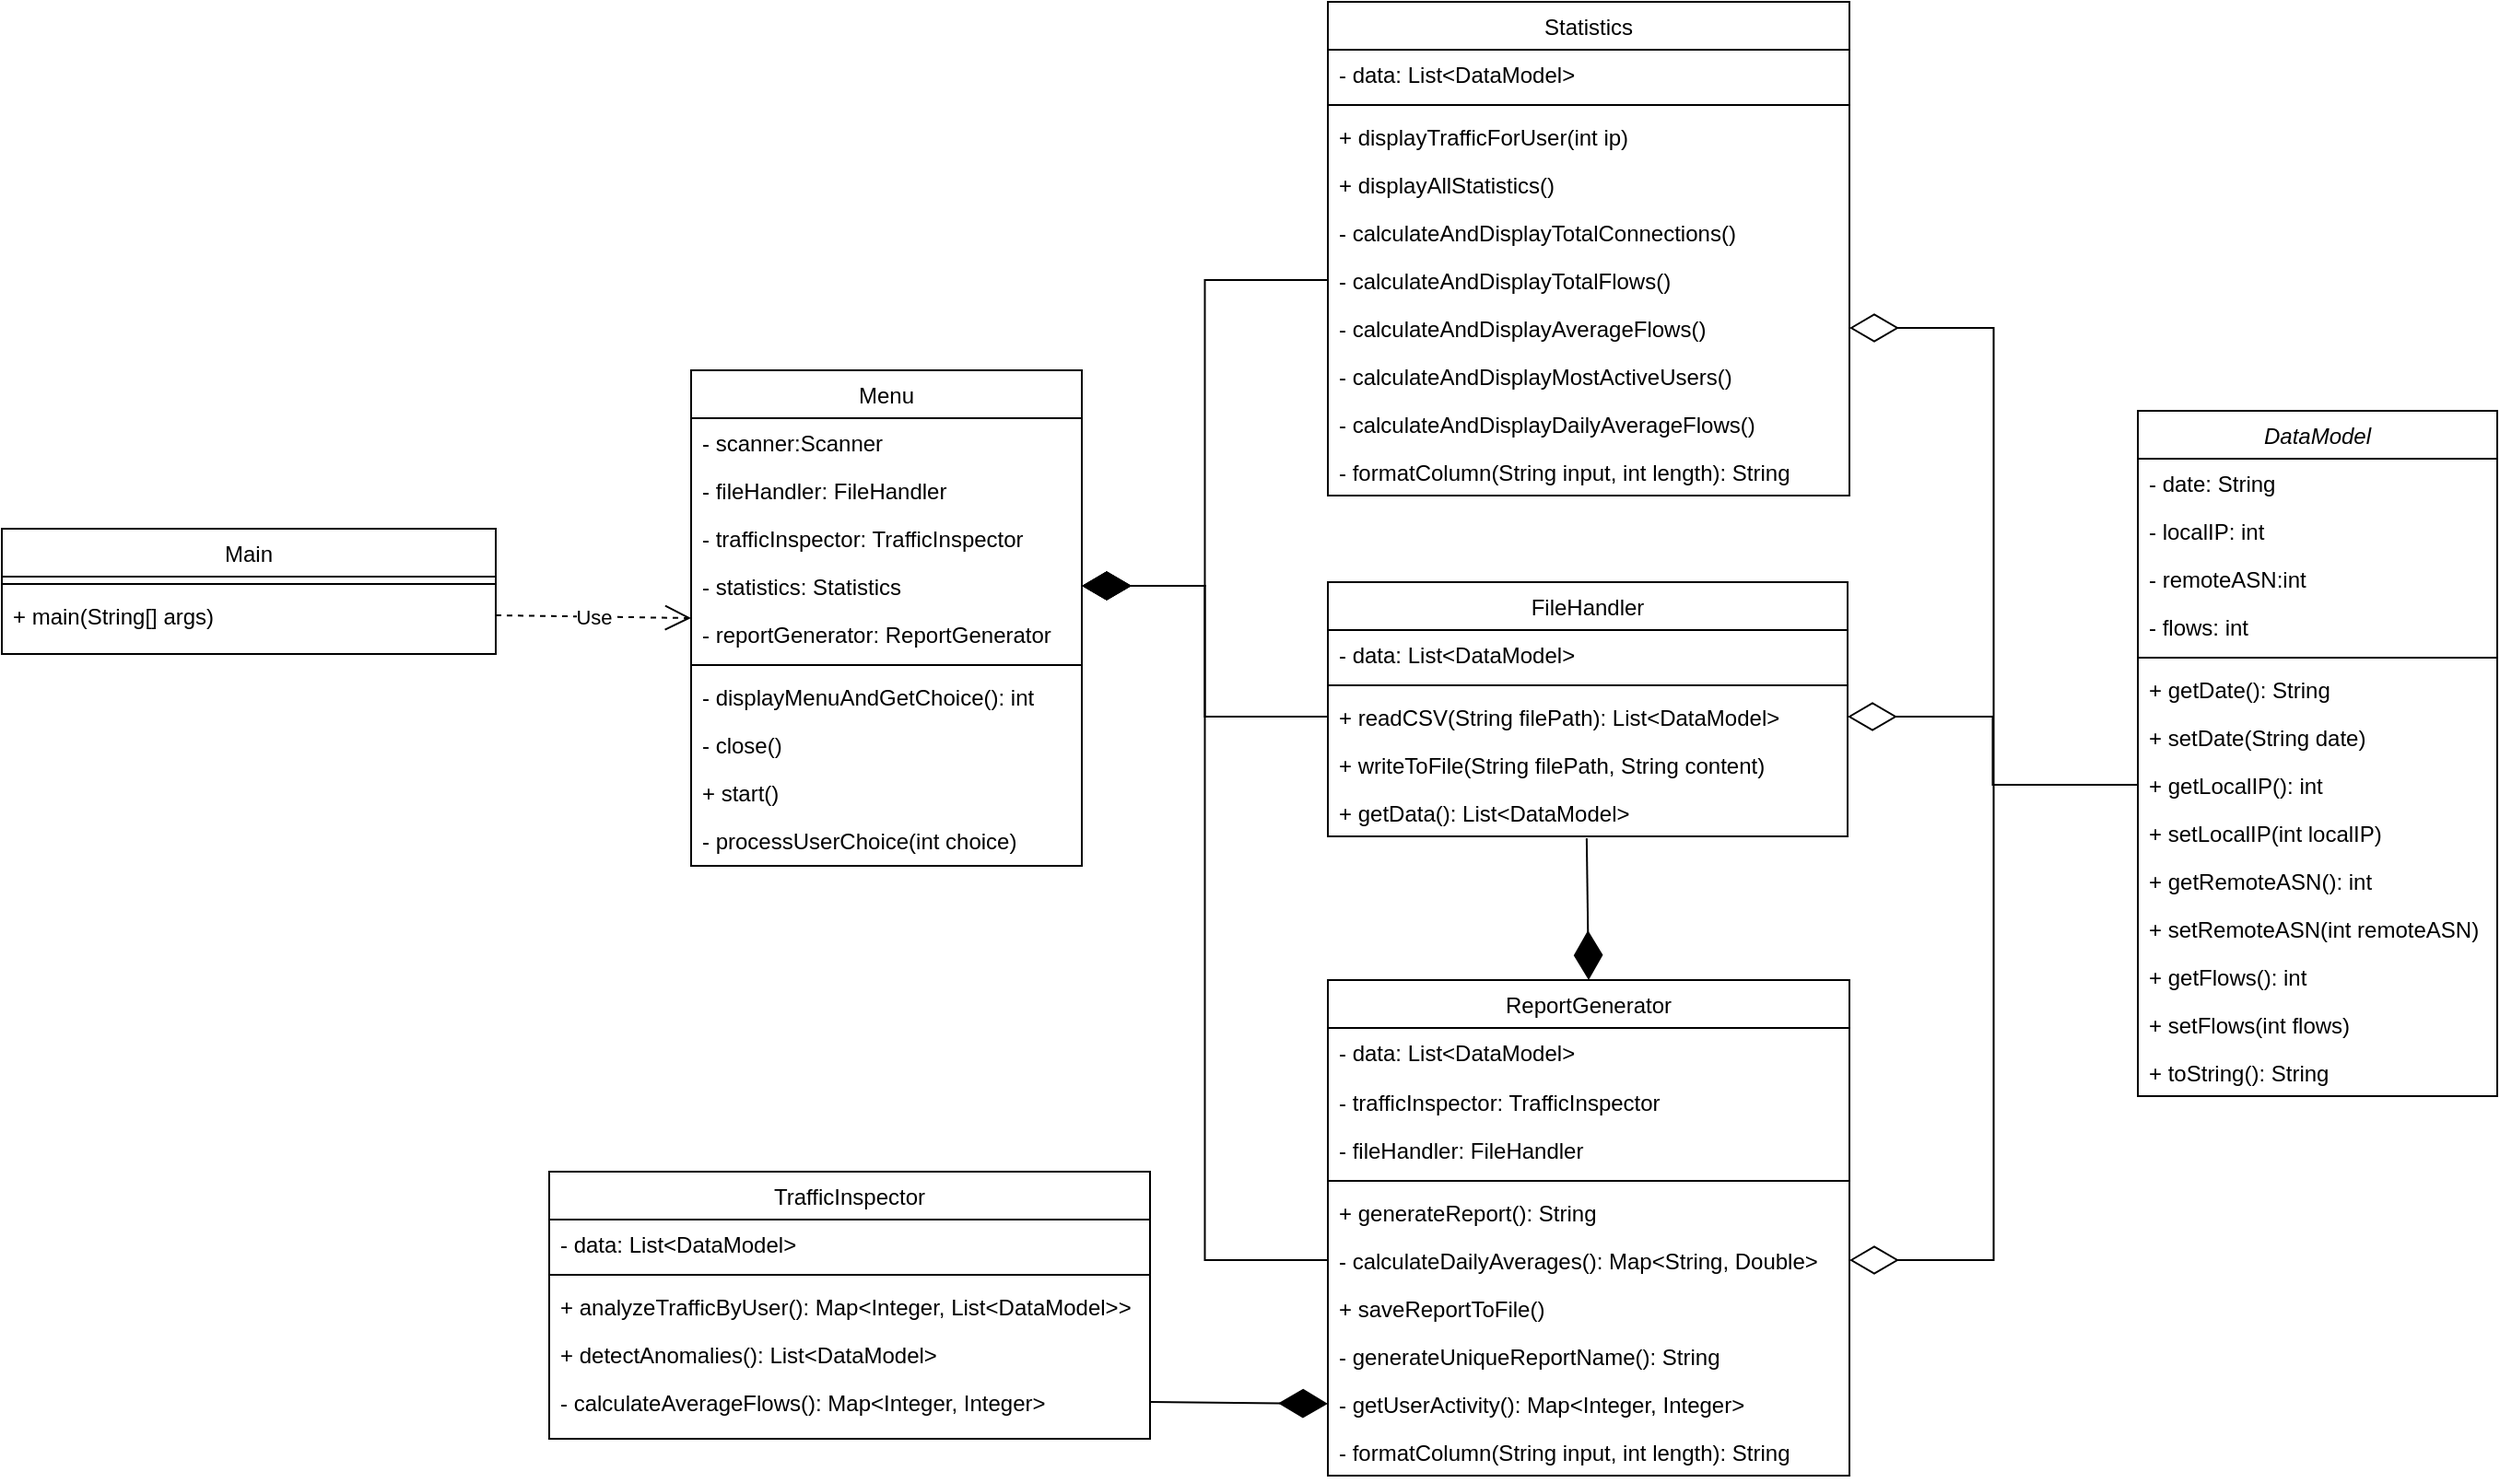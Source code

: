 <mxfile version="22.1.19" type="device" pages="3">
  <diagram id="C5RBs43oDa-KdzZeNtuy" name="class-diagram">
    <mxGraphModel dx="1834" dy="800" grid="0" gridSize="10" guides="1" tooltips="1" connect="1" arrows="1" fold="1" page="0" pageScale="1" pageWidth="1200" pageHeight="1920" math="0" shadow="0">
      <root>
        <mxCell id="WIyWlLk6GJQsqaUBKTNV-0" />
        <mxCell id="WIyWlLk6GJQsqaUBKTNV-1" parent="WIyWlLk6GJQsqaUBKTNV-0" />
        <mxCell id="zkfFHV4jXpPFQw0GAbJ--0" value="DataModel" style="swimlane;fontStyle=2;align=center;verticalAlign=top;childLayout=stackLayout;horizontal=1;startSize=26;horizontalStack=0;resizeParent=1;resizeLast=0;collapsible=1;marginBottom=0;rounded=0;shadow=0;strokeWidth=1;" parent="WIyWlLk6GJQsqaUBKTNV-1" vertex="1">
          <mxGeometry x="1101" y="236" width="195" height="372" as="geometry">
            <mxRectangle x="230" y="140" width="160" height="26" as="alternateBounds" />
          </mxGeometry>
        </mxCell>
        <mxCell id="zkfFHV4jXpPFQw0GAbJ--1" value="- date: String " style="text;align=left;verticalAlign=top;spacingLeft=4;spacingRight=4;overflow=hidden;rotatable=0;points=[[0,0.5],[1,0.5]];portConstraint=eastwest;" parent="zkfFHV4jXpPFQw0GAbJ--0" vertex="1">
          <mxGeometry y="26" width="195" height="26" as="geometry" />
        </mxCell>
        <mxCell id="zkfFHV4jXpPFQw0GAbJ--2" value="- localIP: int" style="text;align=left;verticalAlign=top;spacingLeft=4;spacingRight=4;overflow=hidden;rotatable=0;points=[[0,0.5],[1,0.5]];portConstraint=eastwest;rounded=0;shadow=0;html=0;" parent="zkfFHV4jXpPFQw0GAbJ--0" vertex="1">
          <mxGeometry y="52" width="195" height="26" as="geometry" />
        </mxCell>
        <mxCell id="zkfFHV4jXpPFQw0GAbJ--3" value="- remoteASN:int" style="text;align=left;verticalAlign=top;spacingLeft=4;spacingRight=4;overflow=hidden;rotatable=0;points=[[0,0.5],[1,0.5]];portConstraint=eastwest;rounded=0;shadow=0;html=0;" parent="zkfFHV4jXpPFQw0GAbJ--0" vertex="1">
          <mxGeometry y="78" width="195" height="26" as="geometry" />
        </mxCell>
        <mxCell id="Ccrandtp2TTiKyX_aEyz-0" value="- flows: int " style="text;align=left;verticalAlign=top;spacingLeft=4;spacingRight=4;overflow=hidden;rotatable=0;points=[[0,0.5],[1,0.5]];portConstraint=eastwest;rounded=0;shadow=0;html=0;" vertex="1" parent="zkfFHV4jXpPFQw0GAbJ--0">
          <mxGeometry y="104" width="195" height="26" as="geometry" />
        </mxCell>
        <mxCell id="zkfFHV4jXpPFQw0GAbJ--4" value="" style="line;html=1;strokeWidth=1;align=left;verticalAlign=middle;spacingTop=-1;spacingLeft=3;spacingRight=3;rotatable=0;labelPosition=right;points=[];portConstraint=eastwest;" parent="zkfFHV4jXpPFQw0GAbJ--0" vertex="1">
          <mxGeometry y="130" width="195" height="8" as="geometry" />
        </mxCell>
        <mxCell id="zkfFHV4jXpPFQw0GAbJ--5" value="+ getDate(): String" style="text;align=left;verticalAlign=top;spacingLeft=4;spacingRight=4;overflow=hidden;rotatable=0;points=[[0,0.5],[1,0.5]];portConstraint=eastwest;" parent="zkfFHV4jXpPFQw0GAbJ--0" vertex="1">
          <mxGeometry y="138" width="195" height="26" as="geometry" />
        </mxCell>
        <mxCell id="Ccrandtp2TTiKyX_aEyz-1" value="+ setDate(String date)" style="text;align=left;verticalAlign=top;spacingLeft=4;spacingRight=4;overflow=hidden;rotatable=0;points=[[0,0.5],[1,0.5]];portConstraint=eastwest;" vertex="1" parent="zkfFHV4jXpPFQw0GAbJ--0">
          <mxGeometry y="164" width="195" height="26" as="geometry" />
        </mxCell>
        <mxCell id="Ccrandtp2TTiKyX_aEyz-2" value="+ getLocalIP(): int" style="text;align=left;verticalAlign=top;spacingLeft=4;spacingRight=4;overflow=hidden;rotatable=0;points=[[0,0.5],[1,0.5]];portConstraint=eastwest;" vertex="1" parent="zkfFHV4jXpPFQw0GAbJ--0">
          <mxGeometry y="190" width="195" height="26" as="geometry" />
        </mxCell>
        <mxCell id="Ccrandtp2TTiKyX_aEyz-3" value="+ setLocalIP(int localIP)" style="text;align=left;verticalAlign=top;spacingLeft=4;spacingRight=4;overflow=hidden;rotatable=0;points=[[0,0.5],[1,0.5]];portConstraint=eastwest;" vertex="1" parent="zkfFHV4jXpPFQw0GAbJ--0">
          <mxGeometry y="216" width="195" height="26" as="geometry" />
        </mxCell>
        <mxCell id="Ccrandtp2TTiKyX_aEyz-4" value="+ getRemoteASN(): int" style="text;align=left;verticalAlign=top;spacingLeft=4;spacingRight=4;overflow=hidden;rotatable=0;points=[[0,0.5],[1,0.5]];portConstraint=eastwest;" vertex="1" parent="zkfFHV4jXpPFQw0GAbJ--0">
          <mxGeometry y="242" width="195" height="26" as="geometry" />
        </mxCell>
        <mxCell id="Ccrandtp2TTiKyX_aEyz-5" value="+ setRemoteASN(int remoteASN)" style="text;align=left;verticalAlign=top;spacingLeft=4;spacingRight=4;overflow=hidden;rotatable=0;points=[[0,0.5],[1,0.5]];portConstraint=eastwest;" vertex="1" parent="zkfFHV4jXpPFQw0GAbJ--0">
          <mxGeometry y="268" width="195" height="26" as="geometry" />
        </mxCell>
        <mxCell id="Ccrandtp2TTiKyX_aEyz-6" value="+ getFlows(): int" style="text;align=left;verticalAlign=top;spacingLeft=4;spacingRight=4;overflow=hidden;rotatable=0;points=[[0,0.5],[1,0.5]];portConstraint=eastwest;" vertex="1" parent="zkfFHV4jXpPFQw0GAbJ--0">
          <mxGeometry y="294" width="195" height="26" as="geometry" />
        </mxCell>
        <mxCell id="Ccrandtp2TTiKyX_aEyz-7" value="+ setFlows(int flows)" style="text;align=left;verticalAlign=top;spacingLeft=4;spacingRight=4;overflow=hidden;rotatable=0;points=[[0,0.5],[1,0.5]];portConstraint=eastwest;" vertex="1" parent="zkfFHV4jXpPFQw0GAbJ--0">
          <mxGeometry y="320" width="195" height="26" as="geometry" />
        </mxCell>
        <mxCell id="Ccrandtp2TTiKyX_aEyz-8" value="+ toString(): String" style="text;align=left;verticalAlign=top;spacingLeft=4;spacingRight=4;overflow=hidden;rotatable=0;points=[[0,0.5],[1,0.5]];portConstraint=eastwest;" vertex="1" parent="zkfFHV4jXpPFQw0GAbJ--0">
          <mxGeometry y="346" width="195" height="26" as="geometry" />
        </mxCell>
        <mxCell id="zkfFHV4jXpPFQw0GAbJ--6" value="Statistics" style="swimlane;fontStyle=0;align=center;verticalAlign=top;childLayout=stackLayout;horizontal=1;startSize=26;horizontalStack=0;resizeParent=1;resizeLast=0;collapsible=1;marginBottom=0;rounded=0;shadow=0;strokeWidth=1;" parent="WIyWlLk6GJQsqaUBKTNV-1" vertex="1">
          <mxGeometry x="661.5" y="14" width="283" height="268" as="geometry">
            <mxRectangle x="130" y="380" width="160" height="26" as="alternateBounds" />
          </mxGeometry>
        </mxCell>
        <mxCell id="zkfFHV4jXpPFQw0GAbJ--7" value="- data: List&lt;DataModel&gt;" style="text;align=left;verticalAlign=top;spacingLeft=4;spacingRight=4;overflow=hidden;rotatable=0;points=[[0,0.5],[1,0.5]];portConstraint=eastwest;" parent="zkfFHV4jXpPFQw0GAbJ--6" vertex="1">
          <mxGeometry y="26" width="283" height="26" as="geometry" />
        </mxCell>
        <mxCell id="zkfFHV4jXpPFQw0GAbJ--9" value="" style="line;html=1;strokeWidth=1;align=left;verticalAlign=middle;spacingTop=-1;spacingLeft=3;spacingRight=3;rotatable=0;labelPosition=right;points=[];portConstraint=eastwest;" parent="zkfFHV4jXpPFQw0GAbJ--6" vertex="1">
          <mxGeometry y="52" width="283" height="8" as="geometry" />
        </mxCell>
        <mxCell id="zkfFHV4jXpPFQw0GAbJ--10" value="+ displayTrafficForUser(int ip)" style="text;align=left;verticalAlign=top;spacingLeft=4;spacingRight=4;overflow=hidden;rotatable=0;points=[[0,0.5],[1,0.5]];portConstraint=eastwest;fontStyle=0" parent="zkfFHV4jXpPFQw0GAbJ--6" vertex="1">
          <mxGeometry y="60" width="283" height="26" as="geometry" />
        </mxCell>
        <mxCell id="zkfFHV4jXpPFQw0GAbJ--11" value="+ displayAllStatistics()" style="text;align=left;verticalAlign=top;spacingLeft=4;spacingRight=4;overflow=hidden;rotatable=0;points=[[0,0.5],[1,0.5]];portConstraint=eastwest;" parent="zkfFHV4jXpPFQw0GAbJ--6" vertex="1">
          <mxGeometry y="86" width="283" height="26" as="geometry" />
        </mxCell>
        <mxCell id="Ccrandtp2TTiKyX_aEyz-19" value="- calculateAndDisplayTotalConnections()" style="text;align=left;verticalAlign=top;spacingLeft=4;spacingRight=4;overflow=hidden;rotatable=0;points=[[0,0.5],[1,0.5]];portConstraint=eastwest;" vertex="1" parent="zkfFHV4jXpPFQw0GAbJ--6">
          <mxGeometry y="112" width="283" height="26" as="geometry" />
        </mxCell>
        <mxCell id="Ccrandtp2TTiKyX_aEyz-20" value="- calculateAndDisplayTotalFlows()" style="text;align=left;verticalAlign=top;spacingLeft=4;spacingRight=4;overflow=hidden;rotatable=0;points=[[0,0.5],[1,0.5]];portConstraint=eastwest;" vertex="1" parent="zkfFHV4jXpPFQw0GAbJ--6">
          <mxGeometry y="138" width="283" height="26" as="geometry" />
        </mxCell>
        <mxCell id="Ccrandtp2TTiKyX_aEyz-21" value="- calculateAndDisplayAverageFlows()" style="text;align=left;verticalAlign=top;spacingLeft=4;spacingRight=4;overflow=hidden;rotatable=0;points=[[0,0.5],[1,0.5]];portConstraint=eastwest;" vertex="1" parent="zkfFHV4jXpPFQw0GAbJ--6">
          <mxGeometry y="164" width="283" height="26" as="geometry" />
        </mxCell>
        <mxCell id="Ccrandtp2TTiKyX_aEyz-22" value="- calculateAndDisplayMostActiveUsers()" style="text;align=left;verticalAlign=top;spacingLeft=4;spacingRight=4;overflow=hidden;rotatable=0;points=[[0,0.5],[1,0.5]];portConstraint=eastwest;" vertex="1" parent="zkfFHV4jXpPFQw0GAbJ--6">
          <mxGeometry y="190" width="283" height="26" as="geometry" />
        </mxCell>
        <mxCell id="Ccrandtp2TTiKyX_aEyz-33" value="- calculateAndDisplayDailyAverageFlows()" style="text;align=left;verticalAlign=top;spacingLeft=4;spacingRight=4;overflow=hidden;rotatable=0;points=[[0,0.5],[1,0.5]];portConstraint=eastwest;" vertex="1" parent="zkfFHV4jXpPFQw0GAbJ--6">
          <mxGeometry y="216" width="283" height="26" as="geometry" />
        </mxCell>
        <mxCell id="Ccrandtp2TTiKyX_aEyz-34" value="- formatColumn(String input, int length): String" style="text;align=left;verticalAlign=top;spacingLeft=4;spacingRight=4;overflow=hidden;rotatable=0;points=[[0,0.5],[1,0.5]];portConstraint=eastwest;" vertex="1" parent="zkfFHV4jXpPFQw0GAbJ--6">
          <mxGeometry y="242" width="283" height="26" as="geometry" />
        </mxCell>
        <mxCell id="zkfFHV4jXpPFQw0GAbJ--17" value="Main" style="swimlane;fontStyle=0;align=center;verticalAlign=top;childLayout=stackLayout;horizontal=1;startSize=26;horizontalStack=0;resizeParent=1;resizeLast=0;collapsible=1;marginBottom=0;rounded=0;shadow=0;strokeWidth=1;" parent="WIyWlLk6GJQsqaUBKTNV-1" vertex="1">
          <mxGeometry x="-58" y="300" width="268" height="68" as="geometry">
            <mxRectangle x="550" y="140" width="160" height="26" as="alternateBounds" />
          </mxGeometry>
        </mxCell>
        <mxCell id="zkfFHV4jXpPFQw0GAbJ--23" value="" style="line;html=1;strokeWidth=1;align=left;verticalAlign=middle;spacingTop=-1;spacingLeft=3;spacingRight=3;rotatable=0;labelPosition=right;points=[];portConstraint=eastwest;" parent="zkfFHV4jXpPFQw0GAbJ--17" vertex="1">
          <mxGeometry y="26" width="268" height="8" as="geometry" />
        </mxCell>
        <mxCell id="zkfFHV4jXpPFQw0GAbJ--24" value="+ main(String[] args)" style="text;align=left;verticalAlign=top;spacingLeft=4;spacingRight=4;overflow=hidden;rotatable=0;points=[[0,0.5],[1,0.5]];portConstraint=eastwest;" parent="zkfFHV4jXpPFQw0GAbJ--17" vertex="1">
          <mxGeometry y="34" width="268" height="26" as="geometry" />
        </mxCell>
        <mxCell id="Ccrandtp2TTiKyX_aEyz-9" value="FileHandler" style="swimlane;fontStyle=0;align=center;verticalAlign=top;childLayout=stackLayout;horizontal=1;startSize=26;horizontalStack=0;resizeParent=1;resizeLast=0;collapsible=1;marginBottom=0;rounded=0;shadow=0;strokeWidth=1;" vertex="1" parent="WIyWlLk6GJQsqaUBKTNV-1">
          <mxGeometry x="661.5" y="329" width="282" height="138" as="geometry">
            <mxRectangle x="550" y="140" width="160" height="26" as="alternateBounds" />
          </mxGeometry>
        </mxCell>
        <mxCell id="Ccrandtp2TTiKyX_aEyz-63" value="- data: List&lt;DataModel&gt;" style="text;align=left;verticalAlign=top;spacingLeft=4;spacingRight=4;overflow=hidden;rotatable=0;points=[[0,0.5],[1,0.5]];portConstraint=eastwest;" vertex="1" parent="Ccrandtp2TTiKyX_aEyz-9">
          <mxGeometry y="26" width="282" height="26" as="geometry" />
        </mxCell>
        <mxCell id="Ccrandtp2TTiKyX_aEyz-10" value="" style="line;html=1;strokeWidth=1;align=left;verticalAlign=middle;spacingTop=-1;spacingLeft=3;spacingRight=3;rotatable=0;labelPosition=right;points=[];portConstraint=eastwest;" vertex="1" parent="Ccrandtp2TTiKyX_aEyz-9">
          <mxGeometry y="52" width="282" height="8" as="geometry" />
        </mxCell>
        <mxCell id="Ccrandtp2TTiKyX_aEyz-11" value="+ readCSV(String filePath): List&lt;DataModel&gt;" style="text;align=left;verticalAlign=top;spacingLeft=4;spacingRight=4;overflow=hidden;rotatable=0;points=[[0,0.5],[1,0.5]];portConstraint=eastwest;" vertex="1" parent="Ccrandtp2TTiKyX_aEyz-9">
          <mxGeometry y="60" width="282" height="26" as="geometry" />
        </mxCell>
        <mxCell id="Ccrandtp2TTiKyX_aEyz-12" value="+ writeToFile(String filePath, String content)" style="text;align=left;verticalAlign=top;spacingLeft=4;spacingRight=4;overflow=hidden;rotatable=0;points=[[0,0.5],[1,0.5]];portConstraint=eastwest;" vertex="1" parent="Ccrandtp2TTiKyX_aEyz-9">
          <mxGeometry y="86" width="282" height="26" as="geometry" />
        </mxCell>
        <mxCell id="Ccrandtp2TTiKyX_aEyz-64" value="+ getData(): List&lt;DataModel&gt;" style="text;align=left;verticalAlign=top;spacingLeft=4;spacingRight=4;overflow=hidden;rotatable=0;points=[[0,0.5],[1,0.5]];portConstraint=eastwest;" vertex="1" parent="Ccrandtp2TTiKyX_aEyz-9">
          <mxGeometry y="112" width="282" height="26" as="geometry" />
        </mxCell>
        <mxCell id="Ccrandtp2TTiKyX_aEyz-13" value="Menu" style="swimlane;fontStyle=0;align=center;verticalAlign=top;childLayout=stackLayout;horizontal=1;startSize=26;horizontalStack=0;resizeParent=1;resizeLast=0;collapsible=1;marginBottom=0;rounded=0;shadow=0;strokeWidth=1;" vertex="1" parent="WIyWlLk6GJQsqaUBKTNV-1">
          <mxGeometry x="316" y="214" width="212" height="269" as="geometry">
            <mxRectangle x="130" y="380" width="160" height="26" as="alternateBounds" />
          </mxGeometry>
        </mxCell>
        <mxCell id="Ccrandtp2TTiKyX_aEyz-14" value="- scanner:Scanner" style="text;align=left;verticalAlign=top;spacingLeft=4;spacingRight=4;overflow=hidden;rotatable=0;points=[[0,0.5],[1,0.5]];portConstraint=eastwest;" vertex="1" parent="Ccrandtp2TTiKyX_aEyz-13">
          <mxGeometry y="26" width="212" height="26" as="geometry" />
        </mxCell>
        <mxCell id="Ccrandtp2TTiKyX_aEyz-51" value="- fileHandler: FileHandler" style="text;align=left;verticalAlign=top;spacingLeft=4;spacingRight=4;overflow=hidden;rotatable=0;points=[[0,0.5],[1,0.5]];portConstraint=eastwest;" vertex="1" parent="Ccrandtp2TTiKyX_aEyz-13">
          <mxGeometry y="52" width="212" height="26" as="geometry" />
        </mxCell>
        <mxCell id="Ccrandtp2TTiKyX_aEyz-53" value="- trafficInspector: TrafficInspector" style="text;align=left;verticalAlign=top;spacingLeft=4;spacingRight=4;overflow=hidden;rotatable=0;points=[[0,0.5],[1,0.5]];portConstraint=eastwest;" vertex="1" parent="Ccrandtp2TTiKyX_aEyz-13">
          <mxGeometry y="78" width="212" height="26" as="geometry" />
        </mxCell>
        <mxCell id="Ccrandtp2TTiKyX_aEyz-54" value="- statistics: Statistics" style="text;align=left;verticalAlign=top;spacingLeft=4;spacingRight=4;overflow=hidden;rotatable=0;points=[[0,0.5],[1,0.5]];portConstraint=eastwest;" vertex="1" parent="Ccrandtp2TTiKyX_aEyz-13">
          <mxGeometry y="104" width="212" height="26" as="geometry" />
        </mxCell>
        <mxCell id="Ccrandtp2TTiKyX_aEyz-55" value="- reportGenerator: ReportGenerator " style="text;align=left;verticalAlign=top;spacingLeft=4;spacingRight=4;overflow=hidden;rotatable=0;points=[[0,0.5],[1,0.5]];portConstraint=eastwest;" vertex="1" parent="Ccrandtp2TTiKyX_aEyz-13">
          <mxGeometry y="130" width="212" height="26" as="geometry" />
        </mxCell>
        <mxCell id="Ccrandtp2TTiKyX_aEyz-15" value="" style="line;html=1;strokeWidth=1;align=left;verticalAlign=middle;spacingTop=-1;spacingLeft=3;spacingRight=3;rotatable=0;labelPosition=right;points=[];portConstraint=eastwest;" vertex="1" parent="Ccrandtp2TTiKyX_aEyz-13">
          <mxGeometry y="156" width="212" height="8" as="geometry" />
        </mxCell>
        <mxCell id="Ccrandtp2TTiKyX_aEyz-16" value="- displayMenuAndGetChoice(): int" style="text;align=left;verticalAlign=top;spacingLeft=4;spacingRight=4;overflow=hidden;rotatable=0;points=[[0,0.5],[1,0.5]];portConstraint=eastwest;fontStyle=0" vertex="1" parent="Ccrandtp2TTiKyX_aEyz-13">
          <mxGeometry y="164" width="212" height="26" as="geometry" />
        </mxCell>
        <mxCell id="Ccrandtp2TTiKyX_aEyz-17" value="- close()" style="text;align=left;verticalAlign=top;spacingLeft=4;spacingRight=4;overflow=hidden;rotatable=0;points=[[0,0.5],[1,0.5]];portConstraint=eastwest;" vertex="1" parent="Ccrandtp2TTiKyX_aEyz-13">
          <mxGeometry y="190" width="212" height="26" as="geometry" />
        </mxCell>
        <mxCell id="Ccrandtp2TTiKyX_aEyz-56" value="+ start()" style="text;align=left;verticalAlign=top;spacingLeft=4;spacingRight=4;overflow=hidden;rotatable=0;points=[[0,0.5],[1,0.5]];portConstraint=eastwest;" vertex="1" parent="Ccrandtp2TTiKyX_aEyz-13">
          <mxGeometry y="216" width="212" height="26" as="geometry" />
        </mxCell>
        <mxCell id="Ccrandtp2TTiKyX_aEyz-57" value="- processUserChoice(int choice)" style="text;align=left;verticalAlign=top;spacingLeft=4;spacingRight=4;overflow=hidden;rotatable=0;points=[[0,0.5],[1,0.5]];portConstraint=eastwest;" vertex="1" parent="Ccrandtp2TTiKyX_aEyz-13">
          <mxGeometry y="242" width="212" height="26" as="geometry" />
        </mxCell>
        <mxCell id="Ccrandtp2TTiKyX_aEyz-23" value="ReportGenerator" style="swimlane;fontStyle=0;align=center;verticalAlign=top;childLayout=stackLayout;horizontal=1;startSize=26;horizontalStack=0;resizeParent=1;resizeLast=0;collapsible=1;marginBottom=0;rounded=0;shadow=0;strokeWidth=1;" vertex="1" parent="WIyWlLk6GJQsqaUBKTNV-1">
          <mxGeometry x="661.5" y="545" width="283" height="269" as="geometry">
            <mxRectangle x="130" y="380" width="160" height="26" as="alternateBounds" />
          </mxGeometry>
        </mxCell>
        <mxCell id="Ccrandtp2TTiKyX_aEyz-24" value="- data: List&lt;DataModel&gt;" style="text;align=left;verticalAlign=top;spacingLeft=4;spacingRight=4;overflow=hidden;rotatable=0;points=[[0,0.5],[1,0.5]];portConstraint=eastwest;" vertex="1" parent="Ccrandtp2TTiKyX_aEyz-23">
          <mxGeometry y="26" width="283" height="27" as="geometry" />
        </mxCell>
        <mxCell id="Ccrandtp2TTiKyX_aEyz-25" value="- trafficInspector: TrafficInspector " style="text;align=left;verticalAlign=top;spacingLeft=4;spacingRight=4;overflow=hidden;rotatable=0;points=[[0,0.5],[1,0.5]];portConstraint=eastwest;" vertex="1" parent="Ccrandtp2TTiKyX_aEyz-23">
          <mxGeometry y="53" width="283" height="26" as="geometry" />
        </mxCell>
        <mxCell id="Ccrandtp2TTiKyX_aEyz-66" value="- fileHandler: FileHandler" style="text;align=left;verticalAlign=top;spacingLeft=4;spacingRight=4;overflow=hidden;rotatable=0;points=[[0,0.5],[1,0.5]];portConstraint=eastwest;" vertex="1" parent="Ccrandtp2TTiKyX_aEyz-23">
          <mxGeometry y="79" width="283" height="26" as="geometry" />
        </mxCell>
        <mxCell id="Ccrandtp2TTiKyX_aEyz-26" value="" style="line;html=1;strokeWidth=1;align=left;verticalAlign=middle;spacingTop=-1;spacingLeft=3;spacingRight=3;rotatable=0;labelPosition=right;points=[];portConstraint=eastwest;" vertex="1" parent="Ccrandtp2TTiKyX_aEyz-23">
          <mxGeometry y="105" width="283" height="8" as="geometry" />
        </mxCell>
        <mxCell id="Ccrandtp2TTiKyX_aEyz-27" value="+ generateReport(): String" style="text;align=left;verticalAlign=top;spacingLeft=4;spacingRight=4;overflow=hidden;rotatable=0;points=[[0,0.5],[1,0.5]];portConstraint=eastwest;fontStyle=0" vertex="1" parent="Ccrandtp2TTiKyX_aEyz-23">
          <mxGeometry y="113" width="283" height="26" as="geometry" />
        </mxCell>
        <mxCell id="Ccrandtp2TTiKyX_aEyz-28" value="- calculateDailyAverages(): Map&lt;String, Double&gt;" style="text;align=left;verticalAlign=top;spacingLeft=4;spacingRight=4;overflow=hidden;rotatable=0;points=[[0,0.5],[1,0.5]];portConstraint=eastwest;" vertex="1" parent="Ccrandtp2TTiKyX_aEyz-23">
          <mxGeometry y="139" width="283" height="26" as="geometry" />
        </mxCell>
        <mxCell id="Ccrandtp2TTiKyX_aEyz-29" value="+ saveReportToFile()" style="text;align=left;verticalAlign=top;spacingLeft=4;spacingRight=4;overflow=hidden;rotatable=0;points=[[0,0.5],[1,0.5]];portConstraint=eastwest;" vertex="1" parent="Ccrandtp2TTiKyX_aEyz-23">
          <mxGeometry y="165" width="283" height="26" as="geometry" />
        </mxCell>
        <mxCell id="Ccrandtp2TTiKyX_aEyz-30" value="- generateUniqueReportName(): String" style="text;align=left;verticalAlign=top;spacingLeft=4;spacingRight=4;overflow=hidden;rotatable=0;points=[[0,0.5],[1,0.5]];portConstraint=eastwest;" vertex="1" parent="Ccrandtp2TTiKyX_aEyz-23">
          <mxGeometry y="191" width="283" height="26" as="geometry" />
        </mxCell>
        <mxCell id="Ccrandtp2TTiKyX_aEyz-31" value="- getUserActivity(): Map&lt;Integer, Integer&gt;" style="text;align=left;verticalAlign=top;spacingLeft=4;spacingRight=4;overflow=hidden;rotatable=0;points=[[0,0.5],[1,0.5]];portConstraint=eastwest;" vertex="1" parent="Ccrandtp2TTiKyX_aEyz-23">
          <mxGeometry y="217" width="283" height="26" as="geometry" />
        </mxCell>
        <mxCell id="Ccrandtp2TTiKyX_aEyz-32" value="- formatColumn(String input, int length): String" style="text;align=left;verticalAlign=top;spacingLeft=4;spacingRight=4;overflow=hidden;rotatable=0;points=[[0,0.5],[1,0.5]];portConstraint=eastwest;" vertex="1" parent="Ccrandtp2TTiKyX_aEyz-23">
          <mxGeometry y="243" width="283" height="26" as="geometry" />
        </mxCell>
        <mxCell id="Ccrandtp2TTiKyX_aEyz-35" value="TrafficInspector" style="swimlane;fontStyle=0;align=center;verticalAlign=top;childLayout=stackLayout;horizontal=1;startSize=26;horizontalStack=0;resizeParent=1;resizeLast=0;collapsible=1;marginBottom=0;rounded=0;shadow=0;strokeWidth=1;" vertex="1" parent="WIyWlLk6GJQsqaUBKTNV-1">
          <mxGeometry x="239" y="649" width="326" height="145" as="geometry">
            <mxRectangle x="130" y="380" width="160" height="26" as="alternateBounds" />
          </mxGeometry>
        </mxCell>
        <mxCell id="Ccrandtp2TTiKyX_aEyz-36" value="- data: List&lt;DataModel&gt;" style="text;align=left;verticalAlign=top;spacingLeft=4;spacingRight=4;overflow=hidden;rotatable=0;points=[[0,0.5],[1,0.5]];portConstraint=eastwest;" vertex="1" parent="Ccrandtp2TTiKyX_aEyz-35">
          <mxGeometry y="26" width="326" height="26" as="geometry" />
        </mxCell>
        <mxCell id="Ccrandtp2TTiKyX_aEyz-37" value="" style="line;html=1;strokeWidth=1;align=left;verticalAlign=middle;spacingTop=-1;spacingLeft=3;spacingRight=3;rotatable=0;labelPosition=right;points=[];portConstraint=eastwest;" vertex="1" parent="Ccrandtp2TTiKyX_aEyz-35">
          <mxGeometry y="52" width="326" height="8" as="geometry" />
        </mxCell>
        <mxCell id="Ccrandtp2TTiKyX_aEyz-38" value="+ analyzeTrafficByUser(): Map&lt;Integer, List&lt;DataModel&gt;&gt;" style="text;align=left;verticalAlign=top;spacingLeft=4;spacingRight=4;overflow=hidden;rotatable=0;points=[[0,0.5],[1,0.5]];portConstraint=eastwest;fontStyle=0" vertex="1" parent="Ccrandtp2TTiKyX_aEyz-35">
          <mxGeometry y="60" width="326" height="26" as="geometry" />
        </mxCell>
        <mxCell id="Ccrandtp2TTiKyX_aEyz-39" value="+ detectAnomalies(): List&lt;DataModel&gt; " style="text;align=left;verticalAlign=top;spacingLeft=4;spacingRight=4;overflow=hidden;rotatable=0;points=[[0,0.5],[1,0.5]];portConstraint=eastwest;" vertex="1" parent="Ccrandtp2TTiKyX_aEyz-35">
          <mxGeometry y="86" width="326" height="26" as="geometry" />
        </mxCell>
        <mxCell id="Ccrandtp2TTiKyX_aEyz-40" value="- calculateAverageFlows(): Map&lt;Integer, Integer&gt;" style="text;align=left;verticalAlign=top;spacingLeft=4;spacingRight=4;overflow=hidden;rotatable=0;points=[[0,0.5],[1,0.5]];portConstraint=eastwest;" vertex="1" parent="Ccrandtp2TTiKyX_aEyz-35">
          <mxGeometry y="112" width="326" height="26" as="geometry" />
        </mxCell>
        <mxCell id="Ccrandtp2TTiKyX_aEyz-47" value="" style="endArrow=diamondThin;endFill=1;endSize=24;html=1;rounded=0;entryX=0;entryY=0.5;entryDx=0;entryDy=0;exitX=1;exitY=0.5;exitDx=0;exitDy=0;" edge="1" parent="WIyWlLk6GJQsqaUBKTNV-1" source="Ccrandtp2TTiKyX_aEyz-40" target="Ccrandtp2TTiKyX_aEyz-31">
          <mxGeometry width="160" relative="1" as="geometry">
            <mxPoint x="439" y="601" as="sourcePoint" />
            <mxPoint x="599" y="601" as="targetPoint" />
          </mxGeometry>
        </mxCell>
        <mxCell id="Ccrandtp2TTiKyX_aEyz-48" value="" style="endArrow=diamondThin;endFill=0;endSize=24;html=1;rounded=0;entryX=1;entryY=0.5;entryDx=0;entryDy=0;exitX=0;exitY=0.5;exitDx=0;exitDy=0;edgeStyle=orthogonalEdgeStyle;" edge="1" parent="WIyWlLk6GJQsqaUBKTNV-1" source="Ccrandtp2TTiKyX_aEyz-2" target="Ccrandtp2TTiKyX_aEyz-28">
          <mxGeometry width="160" relative="1" as="geometry">
            <mxPoint x="1027" y="698" as="sourcePoint" />
            <mxPoint x="1187" y="698" as="targetPoint" />
          </mxGeometry>
        </mxCell>
        <mxCell id="Ccrandtp2TTiKyX_aEyz-49" value="" style="endArrow=diamondThin;endFill=0;endSize=24;html=1;rounded=0;entryX=1;entryY=0.5;entryDx=0;entryDy=0;exitX=0;exitY=0.5;exitDx=0;exitDy=0;edgeStyle=orthogonalEdgeStyle;" edge="1" parent="WIyWlLk6GJQsqaUBKTNV-1" source="Ccrandtp2TTiKyX_aEyz-2" target="Ccrandtp2TTiKyX_aEyz-21">
          <mxGeometry width="160" relative="1" as="geometry">
            <mxPoint x="956" y="107" as="sourcePoint" />
            <mxPoint x="1116" y="107" as="targetPoint" />
          </mxGeometry>
        </mxCell>
        <mxCell id="Ccrandtp2TTiKyX_aEyz-50" value="" style="endArrow=diamondThin;endFill=0;endSize=24;html=1;rounded=0;entryX=1;entryY=0.5;entryDx=0;entryDy=0;exitX=0;exitY=0.5;exitDx=0;exitDy=0;edgeStyle=orthogonalEdgeStyle;" edge="1" parent="WIyWlLk6GJQsqaUBKTNV-1" source="Ccrandtp2TTiKyX_aEyz-2" target="Ccrandtp2TTiKyX_aEyz-11">
          <mxGeometry width="160" relative="1" as="geometry">
            <mxPoint x="849" y="91" as="sourcePoint" />
            <mxPoint x="1009" y="91" as="targetPoint" />
          </mxGeometry>
        </mxCell>
        <mxCell id="Ccrandtp2TTiKyX_aEyz-58" value="" style="endArrow=diamondThin;endFill=1;endSize=24;html=1;rounded=0;entryX=1;entryY=0.5;entryDx=0;entryDy=0;exitX=0;exitY=0.5;exitDx=0;exitDy=0;edgeStyle=orthogonalEdgeStyle;" edge="1" parent="WIyWlLk6GJQsqaUBKTNV-1" source="Ccrandtp2TTiKyX_aEyz-20" target="Ccrandtp2TTiKyX_aEyz-54">
          <mxGeometry width="160" relative="1" as="geometry">
            <mxPoint x="498" y="119" as="sourcePoint" />
            <mxPoint x="658" y="119" as="targetPoint" />
          </mxGeometry>
        </mxCell>
        <mxCell id="Ccrandtp2TTiKyX_aEyz-60" value="" style="endArrow=diamondThin;endFill=1;endSize=24;html=1;rounded=0;entryX=1;entryY=0.5;entryDx=0;entryDy=0;exitX=0;exitY=0.5;exitDx=0;exitDy=0;edgeStyle=orthogonalEdgeStyle;" edge="1" parent="WIyWlLk6GJQsqaUBKTNV-1" source="Ccrandtp2TTiKyX_aEyz-11" target="Ccrandtp2TTiKyX_aEyz-54">
          <mxGeometry width="160" relative="1" as="geometry">
            <mxPoint x="450" y="537" as="sourcePoint" />
            <mxPoint x="610" y="537" as="targetPoint" />
          </mxGeometry>
        </mxCell>
        <mxCell id="Ccrandtp2TTiKyX_aEyz-61" value="" style="endArrow=diamondThin;endFill=1;endSize=24;html=1;rounded=0;entryX=1;entryY=0.5;entryDx=0;entryDy=0;exitX=0;exitY=0.5;exitDx=0;exitDy=0;edgeStyle=orthogonalEdgeStyle;" edge="1" parent="WIyWlLk6GJQsqaUBKTNV-1" source="Ccrandtp2TTiKyX_aEyz-28" target="Ccrandtp2TTiKyX_aEyz-54">
          <mxGeometry width="160" relative="1" as="geometry">
            <mxPoint x="439" y="560" as="sourcePoint" />
            <mxPoint x="599" y="560" as="targetPoint" />
          </mxGeometry>
        </mxCell>
        <mxCell id="Ccrandtp2TTiKyX_aEyz-62" value="Use" style="endArrow=open;endSize=12;dashed=1;html=1;rounded=0;entryX=0;entryY=0.5;entryDx=0;entryDy=0;exitX=1;exitY=0.5;exitDx=0;exitDy=0;" edge="1" parent="WIyWlLk6GJQsqaUBKTNV-1" source="zkfFHV4jXpPFQw0GAbJ--24" target="Ccrandtp2TTiKyX_aEyz-13">
          <mxGeometry width="160" relative="1" as="geometry">
            <mxPoint x="38" y="474" as="sourcePoint" />
            <mxPoint x="198" y="474" as="targetPoint" />
          </mxGeometry>
        </mxCell>
        <mxCell id="Ccrandtp2TTiKyX_aEyz-65" value="" style="endArrow=diamondThin;endFill=1;endSize=24;html=1;rounded=0;entryX=0.5;entryY=0;entryDx=0;entryDy=0;exitX=0.498;exitY=1.038;exitDx=0;exitDy=0;exitPerimeter=0;" edge="1" parent="WIyWlLk6GJQsqaUBKTNV-1" source="Ccrandtp2TTiKyX_aEyz-64" target="Ccrandtp2TTiKyX_aEyz-23">
          <mxGeometry width="160" relative="1" as="geometry">
            <mxPoint x="644" y="510" as="sourcePoint" />
            <mxPoint x="804" y="510" as="targetPoint" />
          </mxGeometry>
        </mxCell>
      </root>
    </mxGraphModel>
  </diagram>
  <diagram id="4TrTtTWNAJa_ko9xmVdv" name="use-case">
    <mxGraphModel dx="1834" dy="1200" grid="0" gridSize="10" guides="1" tooltips="1" connect="1" arrows="1" fold="1" page="0" pageScale="1" pageWidth="1200" pageHeight="1920" math="0" shadow="0">
      <root>
        <mxCell id="0" />
        <mxCell id="1" parent="0" />
        <mxCell id="oa_RVPXIDfgVqYxPjZSF-4" value="" style="rounded=0;whiteSpace=wrap;html=1;" vertex="1" parent="1">
          <mxGeometry x="-68" y="-167" width="581" height="769" as="geometry" />
        </mxCell>
        <mxCell id="oa_RVPXIDfgVqYxPjZSF-5" value="&lt;b&gt;&lt;font style=&quot;font-size: 24px;&quot;&gt;Network Traffic Analyzer System&lt;/font&gt;&lt;/b&gt;" style="text;html=1;strokeColor=none;fillColor=none;align=center;verticalAlign=middle;whiteSpace=wrap;rounded=0;" vertex="1" parent="1">
          <mxGeometry x="-6" y="-151" width="405" height="30" as="geometry" />
        </mxCell>
        <mxCell id="oa_RVPXIDfgVqYxPjZSF-6" value="" style="rounded=0;whiteSpace=wrap;html=1;" vertex="1" parent="1">
          <mxGeometry x="-19" y="-44" width="322" height="594" as="geometry" />
        </mxCell>
        <mxCell id="oa_RVPXIDfgVqYxPjZSF-7" value="Load Network Traffic Data" style="ellipse;whiteSpace=wrap;html=1;" vertex="1" parent="1">
          <mxGeometry x="72" y="-25" width="140" height="70" as="geometry" />
        </mxCell>
        <mxCell id="oa_RVPXIDfgVqYxPjZSF-8" value="Analyze Network Traffic" style="ellipse;whiteSpace=wrap;html=1;" vertex="1" parent="1">
          <mxGeometry x="72" y="71" width="140" height="70" as="geometry" />
        </mxCell>
        <mxCell id="oa_RVPXIDfgVqYxPjZSF-9" value="View Traffic Statistics" style="ellipse;whiteSpace=wrap;html=1;" vertex="1" parent="1">
          <mxGeometry x="72" y="167" width="140" height="70" as="geometry" />
        </mxCell>
        <mxCell id="oa_RVPXIDfgVqYxPjZSF-10" value="Generate Network Traffic Report" style="ellipse;whiteSpace=wrap;html=1;" vertex="1" parent="1">
          <mxGeometry x="58" y="263" width="168" height="70" as="geometry" />
        </mxCell>
        <mxCell id="oa_RVPXIDfgVqYxPjZSF-11" value="Save Network Traffic Report" style="ellipse;whiteSpace=wrap;html=1;" vertex="1" parent="1">
          <mxGeometry x="74" y="359" width="140" height="70" as="geometry" />
        </mxCell>
        <mxCell id="oa_RVPXIDfgVqYxPjZSF-12" value="Inspect Individual Traffic Data" style="ellipse;whiteSpace=wrap;html=1;" vertex="1" parent="1">
          <mxGeometry x="64" y="455" width="156" height="70" as="geometry" />
        </mxCell>
        <mxCell id="oa_RVPXIDfgVqYxPjZSF-13" value="Network Analyst" style="shape=umlActor;verticalLabelPosition=bottom;verticalAlign=top;html=1;" vertex="1" parent="1">
          <mxGeometry x="446" y="190" width="30" height="60" as="geometry" />
        </mxCell>
        <mxCell id="oa_RVPXIDfgVqYxPjZSF-16" value="" style="endArrow=none;html=1;rounded=0;exitX=1;exitY=0.5;exitDx=0;exitDy=0;entryX=0.5;entryY=0.5;entryDx=0;entryDy=0;entryPerimeter=0;" edge="1" parent="1" source="oa_RVPXIDfgVqYxPjZSF-7" target="oa_RVPXIDfgVqYxPjZSF-13">
          <mxGeometry width="50" height="50" relative="1" as="geometry">
            <mxPoint x="345" y="113" as="sourcePoint" />
            <mxPoint x="395" y="63" as="targetPoint" />
          </mxGeometry>
        </mxCell>
        <mxCell id="oa_RVPXIDfgVqYxPjZSF-18" value="" style="endArrow=none;html=1;rounded=0;exitX=1;exitY=0.5;exitDx=0;exitDy=0;entryX=0.5;entryY=0.5;entryDx=0;entryDy=0;entryPerimeter=0;" edge="1" parent="1" source="oa_RVPXIDfgVqYxPjZSF-8" target="oa_RVPXIDfgVqYxPjZSF-13">
          <mxGeometry width="50" height="50" relative="1" as="geometry">
            <mxPoint x="361" y="102" as="sourcePoint" />
            <mxPoint x="411" y="52" as="targetPoint" />
          </mxGeometry>
        </mxCell>
        <mxCell id="oa_RVPXIDfgVqYxPjZSF-19" value="" style="endArrow=none;html=1;rounded=0;exitX=1;exitY=0.5;exitDx=0;exitDy=0;entryX=0.5;entryY=0.5;entryDx=0;entryDy=0;entryPerimeter=0;" edge="1" parent="1" source="oa_RVPXIDfgVqYxPjZSF-9" target="oa_RVPXIDfgVqYxPjZSF-13">
          <mxGeometry width="50" height="50" relative="1" as="geometry">
            <mxPoint x="371" y="112" as="sourcePoint" />
            <mxPoint x="421" y="62" as="targetPoint" />
          </mxGeometry>
        </mxCell>
        <mxCell id="oa_RVPXIDfgVqYxPjZSF-20" value="" style="endArrow=none;html=1;rounded=0;exitX=1;exitY=0.5;exitDx=0;exitDy=0;entryX=0.5;entryY=0.5;entryDx=0;entryDy=0;entryPerimeter=0;" edge="1" parent="1" source="oa_RVPXIDfgVqYxPjZSF-10" target="oa_RVPXIDfgVqYxPjZSF-13">
          <mxGeometry width="50" height="50" relative="1" as="geometry">
            <mxPoint x="381" y="122" as="sourcePoint" />
            <mxPoint x="431" y="72" as="targetPoint" />
          </mxGeometry>
        </mxCell>
        <mxCell id="oa_RVPXIDfgVqYxPjZSF-21" value="" style="endArrow=none;html=1;rounded=0;exitX=1;exitY=0.5;exitDx=0;exitDy=0;entryX=0.5;entryY=0.5;entryDx=0;entryDy=0;entryPerimeter=0;" edge="1" parent="1" source="oa_RVPXIDfgVqYxPjZSF-11" target="oa_RVPXIDfgVqYxPjZSF-13">
          <mxGeometry width="50" height="50" relative="1" as="geometry">
            <mxPoint x="391" y="132" as="sourcePoint" />
            <mxPoint x="441" y="82" as="targetPoint" />
          </mxGeometry>
        </mxCell>
        <mxCell id="oa_RVPXIDfgVqYxPjZSF-22" value="" style="endArrow=none;html=1;rounded=0;exitX=1;exitY=0.5;exitDx=0;exitDy=0;entryX=0.5;entryY=0.5;entryDx=0;entryDy=0;entryPerimeter=0;" edge="1" parent="1" source="oa_RVPXIDfgVqYxPjZSF-12" target="oa_RVPXIDfgVqYxPjZSF-13">
          <mxGeometry width="50" height="50" relative="1" as="geometry">
            <mxPoint x="401" y="142" as="sourcePoint" />
            <mxPoint x="451" y="92" as="targetPoint" />
          </mxGeometry>
        </mxCell>
      </root>
    </mxGraphModel>
  </diagram>
  <diagram id="MpKufxMfkQx-K2AXtZ3V" name="sequence">
    <mxGraphModel dx="1834" dy="1200" grid="0" gridSize="10" guides="1" tooltips="1" connect="1" arrows="1" fold="1" page="0" pageScale="1" pageWidth="1200" pageHeight="1920" math="0" shadow="0">
      <root>
        <mxCell id="0" />
        <mxCell id="1" parent="0" />
        <mxCell id="nUhSVlw9VV1REORLkbAL-1" value="" style="shape=umlLifeline;perimeter=lifelinePerimeter;whiteSpace=wrap;html=1;container=1;dropTarget=0;collapsible=0;recursiveResize=0;outlineConnect=0;portConstraint=eastwest;newEdgeStyle={&quot;curved&quot;:0,&quot;rounded&quot;:0};participant=umlActor;" vertex="1" parent="1">
          <mxGeometry x="-245" y="-54" width="20" height="388" as="geometry" />
        </mxCell>
        <mxCell id="nUhSVlw9VV1REORLkbAL-12" value="" style="html=1;points=[[0,0,0,0,5],[0,1,0,0,-5],[1,0,0,0,5],[1,1,0,0,-5]];perimeter=orthogonalPerimeter;outlineConnect=0;targetShapes=umlLifeline;portConstraint=eastwest;newEdgeStyle={&quot;curved&quot;:0,&quot;rounded&quot;:0};" vertex="1" parent="nUhSVlw9VV1REORLkbAL-1">
          <mxGeometry x="5" y="56" width="10" height="44" as="geometry" />
        </mxCell>
        <mxCell id="nUhSVlw9VV1REORLkbAL-18" value="" style="html=1;points=[[0,0,0,0,5],[0,1,0,0,-5],[1,0,0,0,5],[1,1,0,0,-5]];perimeter=orthogonalPerimeter;outlineConnect=0;targetShapes=umlLifeline;portConstraint=eastwest;newEdgeStyle={&quot;curved&quot;:0,&quot;rounded&quot;:0};" vertex="1" parent="nUhSVlw9VV1REORLkbAL-1">
          <mxGeometry x="5" y="141" width="10" height="49" as="geometry" />
        </mxCell>
        <mxCell id="nUhSVlw9VV1REORLkbAL-24" value="" style="html=1;points=[[0,0,0,0,5],[0,1,0,0,-5],[1,0,0,0,5],[1,1,0,0,-5]];perimeter=orthogonalPerimeter;outlineConnect=0;targetShapes=umlLifeline;portConstraint=eastwest;newEdgeStyle={&quot;curved&quot;:0,&quot;rounded&quot;:0};" vertex="1" parent="nUhSVlw9VV1REORLkbAL-1">
          <mxGeometry x="3" y="234" width="10" height="52" as="geometry" />
        </mxCell>
        <mxCell id="nUhSVlw9VV1REORLkbAL-3" value="&lt;b&gt;Menu&lt;/b&gt;" style="shape=umlLifeline;perimeter=lifelinePerimeter;whiteSpace=wrap;html=1;container=1;dropTarget=0;collapsible=0;recursiveResize=0;outlineConnect=0;portConstraint=eastwest;newEdgeStyle={&quot;curved&quot;:0,&quot;rounded&quot;:0};" vertex="1" parent="1">
          <mxGeometry x="-108" y="-54" width="100" height="388" as="geometry" />
        </mxCell>
        <mxCell id="nUhSVlw9VV1REORLkbAL-9" value="" style="html=1;points=[[0,0,0,0,5],[0,1,0,0,-5],[1,0,0,0,5],[1,1,0,0,-5]];perimeter=orthogonalPerimeter;outlineConnect=0;targetShapes=umlLifeline;portConstraint=eastwest;newEdgeStyle={&quot;curved&quot;:0,&quot;rounded&quot;:0};" vertex="1" parent="nUhSVlw9VV1REORLkbAL-3">
          <mxGeometry x="45" y="56" width="10" height="43" as="geometry" />
        </mxCell>
        <mxCell id="nUhSVlw9VV1REORLkbAL-19" value="" style="html=1;points=[[0,0,0,0,5],[0,1,0,0,-5],[1,0,0,0,5],[1,1,0,0,-5]];perimeter=orthogonalPerimeter;outlineConnect=0;targetShapes=umlLifeline;portConstraint=eastwest;newEdgeStyle={&quot;curved&quot;:0,&quot;rounded&quot;:0};" vertex="1" parent="nUhSVlw9VV1REORLkbAL-3">
          <mxGeometry x="45" y="142" width="10" height="47" as="geometry" />
        </mxCell>
        <mxCell id="nUhSVlw9VV1REORLkbAL-25" value="" style="html=1;points=[[0,0,0,0,5],[0,1,0,0,-5],[1,0,0,0,5],[1,1,0,0,-5]];perimeter=orthogonalPerimeter;outlineConnect=0;targetShapes=umlLifeline;portConstraint=eastwest;newEdgeStyle={&quot;curved&quot;:0,&quot;rounded&quot;:0};" vertex="1" parent="nUhSVlw9VV1REORLkbAL-3">
          <mxGeometry x="45" y="232" width="10" height="45" as="geometry" />
        </mxCell>
        <mxCell id="nUhSVlw9VV1REORLkbAL-4" value="&lt;b&gt;FileHandler&lt;/b&gt;" style="shape=umlLifeline;perimeter=lifelinePerimeter;whiteSpace=wrap;html=1;container=1;dropTarget=0;collapsible=0;recursiveResize=0;outlineConnect=0;portConstraint=eastwest;newEdgeStyle={&quot;curved&quot;:0,&quot;rounded&quot;:0};" vertex="1" parent="1">
          <mxGeometry x="82" y="-54" width="100" height="391" as="geometry" />
        </mxCell>
        <mxCell id="nUhSVlw9VV1REORLkbAL-13" value="" style="html=1;points=[[0,0,0,0,5],[0,1,0,0,-5],[1,0,0,0,5],[1,1,0,0,-5]];perimeter=orthogonalPerimeter;outlineConnect=0;targetShapes=umlLifeline;portConstraint=eastwest;newEdgeStyle={&quot;curved&quot;:0,&quot;rounded&quot;:0};" vertex="1" parent="nUhSVlw9VV1REORLkbAL-4">
          <mxGeometry x="45" y="53" width="10" height="70" as="geometry" />
        </mxCell>
        <mxCell id="nUhSVlw9VV1REORLkbAL-33" value="" style="html=1;points=[[0,0,0,0,5],[0,1,0,0,-5],[1,0,0,0,5],[1,1,0,0,-5]];perimeter=orthogonalPerimeter;outlineConnect=0;targetShapes=umlLifeline;portConstraint=eastwest;newEdgeStyle={&quot;curved&quot;:0,&quot;rounded&quot;:0};" vertex="1" parent="nUhSVlw9VV1REORLkbAL-4">
          <mxGeometry x="45" y="351" width="10" height="31" as="geometry" />
        </mxCell>
        <mxCell id="nUhSVlw9VV1REORLkbAL-5" value="&lt;b&gt;TrafficInspector&lt;/b&gt;" style="shape=umlLifeline;perimeter=lifelinePerimeter;whiteSpace=wrap;html=1;container=1;dropTarget=0;collapsible=0;recursiveResize=0;outlineConnect=0;portConstraint=eastwest;newEdgeStyle={&quot;curved&quot;:0,&quot;rounded&quot;:0};fontStyle=0" vertex="1" parent="1">
          <mxGeometry x="275" y="-54" width="100" height="392" as="geometry" />
        </mxCell>
        <mxCell id="nUhSVlw9VV1REORLkbAL-29" value="" style="html=1;points=[[0,0,0,0,5],[0,1,0,0,-5],[1,0,0,0,5],[1,1,0,0,-5]];perimeter=orthogonalPerimeter;outlineConnect=0;targetShapes=umlLifeline;portConstraint=eastwest;newEdgeStyle={&quot;curved&quot;:0,&quot;rounded&quot;:0};" vertex="1" parent="nUhSVlw9VV1REORLkbAL-5">
          <mxGeometry x="45" y="257" width="10" height="80" as="geometry" />
        </mxCell>
        <mxCell id="nUhSVlw9VV1REORLkbAL-6" value="&lt;b&gt;Statistics&lt;/b&gt;" style="shape=umlLifeline;perimeter=lifelinePerimeter;whiteSpace=wrap;html=1;container=1;dropTarget=0;collapsible=0;recursiveResize=0;outlineConnect=0;portConstraint=eastwest;newEdgeStyle={&quot;curved&quot;:0,&quot;rounded&quot;:0};fontStyle=0" vertex="1" parent="1">
          <mxGeometry x="462" y="-54" width="100" height="390" as="geometry" />
        </mxCell>
        <mxCell id="nUhSVlw9VV1REORLkbAL-21" value="" style="html=1;points=[[0,0,0,0,5],[0,1,0,0,-5],[1,0,0,0,5],[1,1,0,0,-5]];perimeter=orthogonalPerimeter;outlineConnect=0;targetShapes=umlLifeline;portConstraint=eastwest;newEdgeStyle={&quot;curved&quot;:0,&quot;rounded&quot;:0};" vertex="1" parent="nUhSVlw9VV1REORLkbAL-6">
          <mxGeometry x="45" y="144" width="10" height="43" as="geometry" />
        </mxCell>
        <mxCell id="nUhSVlw9VV1REORLkbAL-7" value="&lt;b&gt;ReportGenerator&lt;/b&gt;" style="shape=umlLifeline;perimeter=lifelinePerimeter;whiteSpace=wrap;html=1;container=1;dropTarget=0;collapsible=0;recursiveResize=0;outlineConnect=0;portConstraint=eastwest;newEdgeStyle={&quot;curved&quot;:0,&quot;rounded&quot;:0};fontStyle=0" vertex="1" parent="1">
          <mxGeometry x="684" y="-52" width="100" height="380" as="geometry" />
        </mxCell>
        <mxCell id="nUhSVlw9VV1REORLkbAL-27" value="" style="html=1;points=[[0,0,0,0,5],[0,1,0,0,-5],[1,0,0,0,5],[1,1,0,0,-5]];perimeter=orthogonalPerimeter;outlineConnect=0;targetShapes=umlLifeline;portConstraint=eastwest;newEdgeStyle={&quot;curved&quot;:0,&quot;rounded&quot;:0};" vertex="1" parent="nUhSVlw9VV1REORLkbAL-7">
          <mxGeometry x="45" y="227" width="10" height="139" as="geometry" />
        </mxCell>
        <mxCell id="nUhSVlw9VV1REORLkbAL-8" value="&lt;b&gt;DataModel&lt;/b&gt;" style="shape=umlLifeline;perimeter=lifelinePerimeter;whiteSpace=wrap;html=1;container=1;dropTarget=0;collapsible=0;recursiveResize=0;outlineConnect=0;portConstraint=eastwest;newEdgeStyle={&quot;curved&quot;:0,&quot;rounded&quot;:0};fontStyle=0" vertex="1" parent="1">
          <mxGeometry x="906" y="-55.5" width="100" height="377.5" as="geometry" />
        </mxCell>
        <mxCell id="nUhSVlw9VV1REORLkbAL-16" value="" style="html=1;points=[[0,0,0,0,5],[0,1,0,0,-5],[1,0,0,0,5],[1,1,0,0,-5]];perimeter=orthogonalPerimeter;outlineConnect=0;targetShapes=umlLifeline;portConstraint=eastwest;newEdgeStyle={&quot;curved&quot;:0,&quot;rounded&quot;:0};" vertex="1" parent="nUhSVlw9VV1REORLkbAL-8">
          <mxGeometry x="45" y="54.5" width="10" height="62.5" as="geometry" />
        </mxCell>
        <mxCell id="nUhSVlw9VV1REORLkbAL-10" value="load data" style="html=1;verticalAlign=bottom;endArrow=block;curved=0;rounded=0;entryX=0;entryY=0;entryDx=0;entryDy=5;" edge="1" target="nUhSVlw9VV1REORLkbAL-9" parent="1" source="nUhSVlw9VV1REORLkbAL-1">
          <mxGeometry relative="1" as="geometry">
            <mxPoint x="-133" y="7" as="sourcePoint" />
          </mxGeometry>
        </mxCell>
        <mxCell id="nUhSVlw9VV1REORLkbAL-14" value="readCSV(String filePath)" style="html=1;verticalAlign=bottom;endArrow=block;curved=0;rounded=0;" edge="1" parent="1">
          <mxGeometry width="80" relative="1" as="geometry">
            <mxPoint x="-57" y="8" as="sourcePoint" />
            <mxPoint x="133" y="8" as="targetPoint" />
          </mxGeometry>
        </mxCell>
        <mxCell id="nUhSVlw9VV1REORLkbAL-15" value="create instance" style="html=1;verticalAlign=bottom;endArrow=block;curved=0;rounded=0;" edge="1" parent="1">
          <mxGeometry width="80" relative="1" as="geometry">
            <mxPoint x="134" y="12" as="sourcePoint" />
            <mxPoint x="958" y="12" as="targetPoint" />
          </mxGeometry>
        </mxCell>
        <mxCell id="nUhSVlw9VV1REORLkbAL-17" value="DataModel instance" style="html=1;verticalAlign=bottom;endArrow=open;dashed=1;endSize=8;curved=0;rounded=0;" edge="1" parent="1">
          <mxGeometry relative="1" as="geometry">
            <mxPoint x="955" y="44" as="sourcePoint" />
            <mxPoint x="131" y="44" as="targetPoint" />
          </mxGeometry>
        </mxCell>
        <mxCell id="nUhSVlw9VV1REORLkbAL-20" value="display statistics" style="html=1;verticalAlign=bottom;endArrow=block;curved=0;rounded=0;" edge="1" parent="1">
          <mxGeometry width="80" relative="1" as="geometry">
            <mxPoint x="-234" y="113" as="sourcePoint" />
            <mxPoint x="-57" y="113" as="targetPoint" />
          </mxGeometry>
        </mxCell>
        <mxCell id="nUhSVlw9VV1REORLkbAL-22" value="displayAllStatistics()" style="html=1;verticalAlign=bottom;endArrow=block;curved=0;rounded=0;" edge="1" parent="1">
          <mxGeometry width="80" relative="1" as="geometry">
            <mxPoint x="-53" y="98" as="sourcePoint" />
            <mxPoint x="511.5" y="98" as="targetPoint" />
          </mxGeometry>
        </mxCell>
        <mxCell id="nUhSVlw9VV1REORLkbAL-23" value="output statistics" style="html=1;verticalAlign=bottom;endArrow=open;dashed=1;endSize=8;curved=0;rounded=0;" edge="1" parent="1">
          <mxGeometry relative="1" as="geometry">
            <mxPoint x="513" y="121" as="sourcePoint" />
            <mxPoint x="-57" y="121" as="targetPoint" />
          </mxGeometry>
        </mxCell>
        <mxCell id="nUhSVlw9VV1REORLkbAL-26" value="save report" style="html=1;verticalAlign=bottom;endArrow=block;curved=0;rounded=0;" edge="1" parent="1">
          <mxGeometry width="80" relative="1" as="geometry">
            <mxPoint x="-232" y="198" as="sourcePoint" />
            <mxPoint x="-58.5" y="198" as="targetPoint" />
          </mxGeometry>
        </mxCell>
        <mxCell id="nUhSVlw9VV1REORLkbAL-28" value="saveReportToFile()" style="html=1;verticalAlign=bottom;endArrow=block;curved=0;rounded=0;" edge="1" parent="1" source="nUhSVlw9VV1REORLkbAL-25" target="nUhSVlw9VV1REORLkbAL-7">
          <mxGeometry width="80" relative="1" as="geometry">
            <mxPoint x="-40" y="201" as="sourcePoint" />
            <mxPoint x="40" y="201" as="targetPoint" />
            <Array as="points">
              <mxPoint x="415" y="186" />
            </Array>
          </mxGeometry>
        </mxCell>
        <mxCell id="nUhSVlw9VV1REORLkbAL-31" value="detectAnomalies()" style="html=1;verticalAlign=bottom;endArrow=block;curved=0;rounded=0;" edge="1" parent="1">
          <mxGeometry width="80" relative="1" as="geometry">
            <mxPoint x="730.5" y="218" as="sourcePoint" />
            <mxPoint x="327" y="218" as="targetPoint" />
          </mxGeometry>
        </mxCell>
        <mxCell id="nUhSVlw9VV1REORLkbAL-32" value="Anomaly data" style="html=1;verticalAlign=bottom;endArrow=open;dashed=1;endSize=8;curved=0;rounded=0;" edge="1" parent="1">
          <mxGeometry relative="1" as="geometry">
            <mxPoint x="327" y="255" as="sourcePoint" />
            <mxPoint x="736" y="255" as="targetPoint" />
          </mxGeometry>
        </mxCell>
        <mxCell id="nUhSVlw9VV1REORLkbAL-34" value="writeToFile(String filePath, String content)" style="html=1;verticalAlign=bottom;endArrow=block;curved=0;rounded=0;exitX=0;exitY=1;exitDx=0;exitDy=-5;exitPerimeter=0;" edge="1" parent="1" source="nUhSVlw9VV1REORLkbAL-27" target="nUhSVlw9VV1REORLkbAL-4">
          <mxGeometry width="80" relative="1" as="geometry">
            <mxPoint x="740.5" y="228" as="sourcePoint" />
            <mxPoint x="337" y="228" as="targetPoint" />
          </mxGeometry>
        </mxCell>
      </root>
    </mxGraphModel>
  </diagram>
</mxfile>
